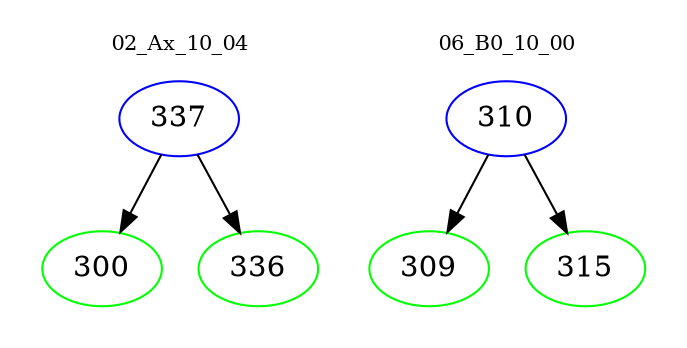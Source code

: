 digraph{
subgraph cluster_0 {
color = white
label = "02_Ax_10_04";
fontsize=10;
T0_337 [label="337", color="blue"]
T0_337 -> T0_300 [color="black"]
T0_300 [label="300", color="green"]
T0_337 -> T0_336 [color="black"]
T0_336 [label="336", color="green"]
}
subgraph cluster_1 {
color = white
label = "06_B0_10_00";
fontsize=10;
T1_310 [label="310", color="blue"]
T1_310 -> T1_309 [color="black"]
T1_309 [label="309", color="green"]
T1_310 -> T1_315 [color="black"]
T1_315 [label="315", color="green"]
}
}
